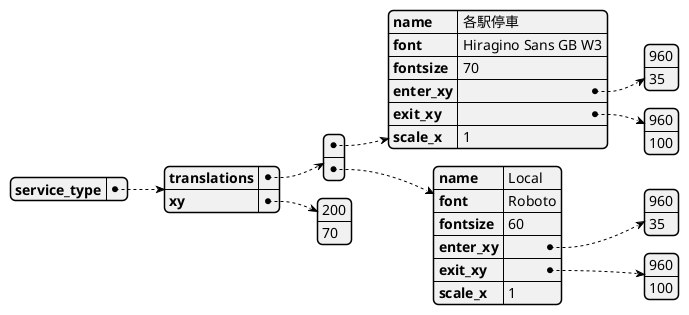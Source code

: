 
@startuml
@startjson

{
    "service_type": {
        "translations": [
            {
                "name": "各駅停車",
                "font": "Hiragino Sans GB W3",
                "fontsize": 70,
                "enter_xy": [960,35],
                "exit_xy": [960, 100],
                "scale_x": 1
            },
            {
                "name": "Local",
                "font": "Roboto",
                "fontsize": 60,
                "enter_xy": [960, 35],
                "exit_xy": [960, 100],
                "scale_x": 1
            }
        ],
        "xy": [200, 70]
    }
}

@endjson
@enduml
